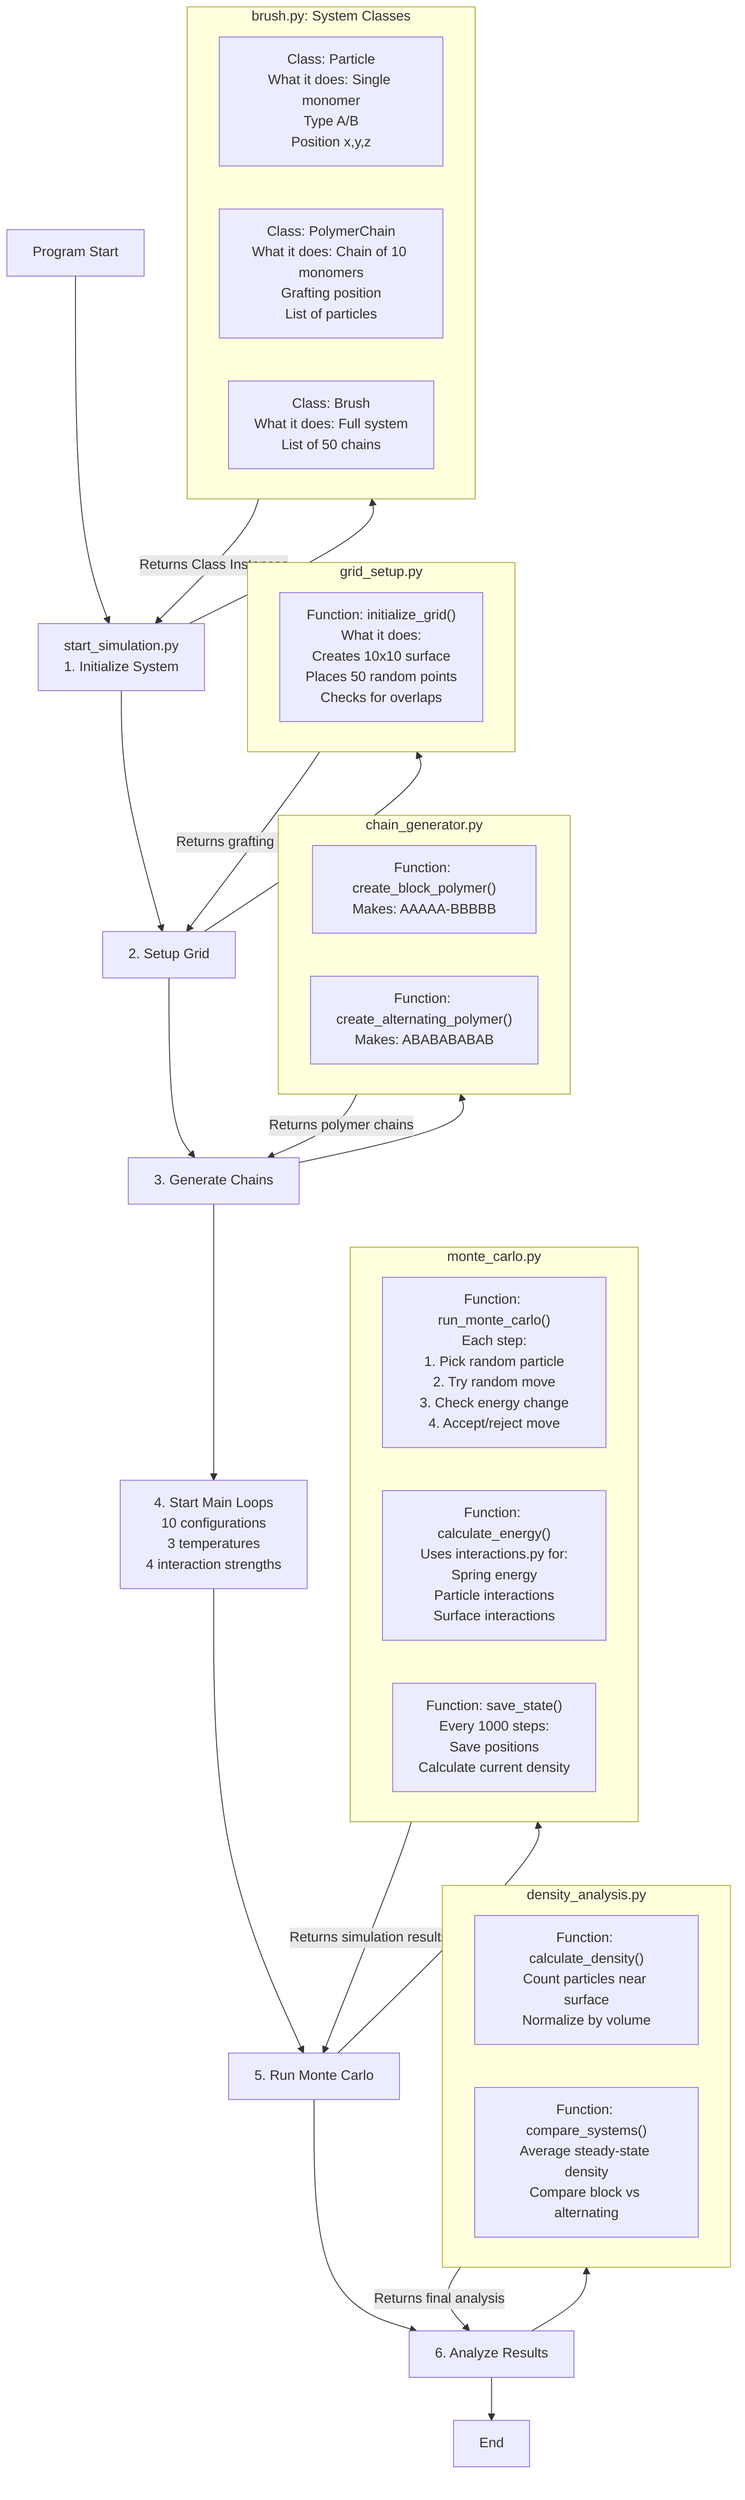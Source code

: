 flowchart TD
    %% Main Program Flow
    Start["Program Start"] --> Init["start_simulation.py\n1. Initialize System"]
    Init --> Grid["2. Setup Grid"]
    Grid --> Chain["3. Generate Chains"]
    Chain --> Loops["4. Start Main Loops\n10 configurations\n3 temperatures\n4 interaction strengths"]
    Loops --> Monte["5. Run Monte Carlo"]
    Monte --> Analysis["6. Analyze Results"]
    Analysis --> End["End"]

    %% System Classes in brush.py
    subgraph BrushClasses["brush.py: System Classes"]
        Particle["Class: Particle\nWhat it does: Single monomer\nType A/B\nPosition x,y,z"]
        PolymerChain["Class: PolymerChain\nWhat it does: Chain of 10 monomers\nGrafting position\nList of particles"]
        BrushClass["Class: Brush\nWhat it does: Full system\nList of 50 chains"]
    end

    %% Grid Setup Module
    subgraph GridSetup["grid_setup.py"]
        InitGrid["Function: initialize_grid()\nWhat it does:\nCreates 10x10 surface\nPlaces 50 random points\nChecks for overlaps"]
    end

    %% Chain Generator Module
    subgraph ChainGen["chain_generator.py"]
        BlockPoly["Function: create_block_polymer()\nMakes: AAAAA-BBBBB"]
        AltPoly["Function: create_alternating_polymer()\nMakes: ABABABABAB"]
    end

    %% Monte Carlo Module
    subgraph MonteCarlo["monte_carlo.py"]
        RunMC["Function: run_monte_carlo()\nEach step:\n1. Pick random particle\n2. Try random move\n3. Check energy change\n4. Accept/reject move"]
        CalcEnergy["Function: calculate_energy()\nUses interactions.py for:\nSpring energy\nParticle interactions\nSurface interactions"]
        SaveState["Function: save_state()\nEvery 1000 steps:\nSave positions\nCalculate current density"]
    end

    %% Density Analysis Module
    subgraph DensityAnalysis["density_analysis.py"]
        CalcDensity["Function: calculate_density()\nCount particles near surface\nNormalize by volume"]
        CompSys["Function: compare_systems()\nAverage steady-state density\nCompare block vs alternating"]
    end

    %% Connections between components
    Init --> BrushClasses
    Grid --> GridSetup
    Chain --> ChainGen
    Monte --> MonteCarlo
    Analysis --> DensityAnalysis

    %% Return flows
    BrushClasses -->|"Returns Class Instances"| Init
    GridSetup -->|"Returns grafting positions"| Grid
    ChainGen -->|"Returns polymer chains"| Chain
    MonteCarlo -->|"Returns simulation results"| Monte
    DensityAnalysis -->|"Returns final analysis"| Analysis